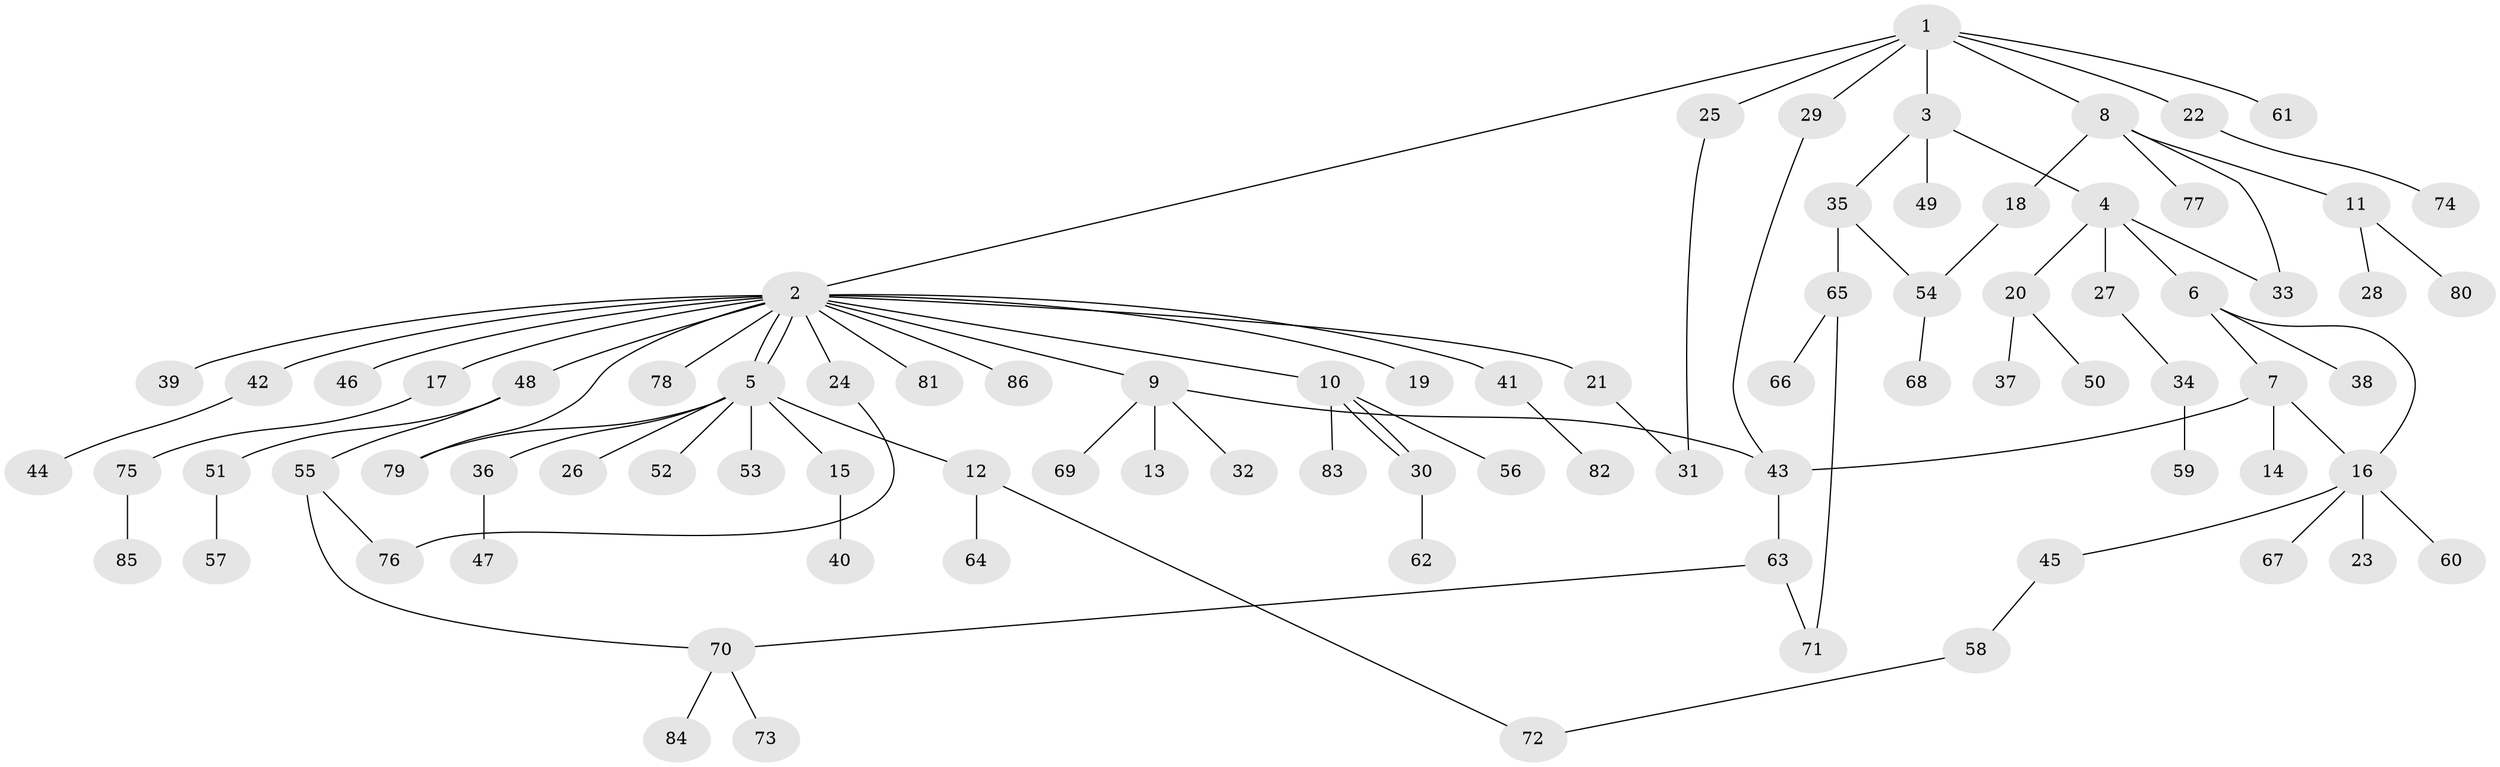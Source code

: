 // coarse degree distribution, {22: 0.023255813953488372, 4: 0.046511627906976744, 8: 0.023255813953488372, 5: 0.046511627906976744, 3: 0.11627906976744186, 1: 0.5813953488372093, 2: 0.16279069767441862}
// Generated by graph-tools (version 1.1) at 2025/18/03/04/25 18:18:02]
// undirected, 86 vertices, 98 edges
graph export_dot {
graph [start="1"]
  node [color=gray90,style=filled];
  1;
  2;
  3;
  4;
  5;
  6;
  7;
  8;
  9;
  10;
  11;
  12;
  13;
  14;
  15;
  16;
  17;
  18;
  19;
  20;
  21;
  22;
  23;
  24;
  25;
  26;
  27;
  28;
  29;
  30;
  31;
  32;
  33;
  34;
  35;
  36;
  37;
  38;
  39;
  40;
  41;
  42;
  43;
  44;
  45;
  46;
  47;
  48;
  49;
  50;
  51;
  52;
  53;
  54;
  55;
  56;
  57;
  58;
  59;
  60;
  61;
  62;
  63;
  64;
  65;
  66;
  67;
  68;
  69;
  70;
  71;
  72;
  73;
  74;
  75;
  76;
  77;
  78;
  79;
  80;
  81;
  82;
  83;
  84;
  85;
  86;
  1 -- 2;
  1 -- 3;
  1 -- 8;
  1 -- 22;
  1 -- 25;
  1 -- 29;
  1 -- 61;
  2 -- 5;
  2 -- 5;
  2 -- 9;
  2 -- 10;
  2 -- 17;
  2 -- 19;
  2 -- 21;
  2 -- 24;
  2 -- 39;
  2 -- 41;
  2 -- 42;
  2 -- 46;
  2 -- 48;
  2 -- 78;
  2 -- 79;
  2 -- 81;
  2 -- 86;
  3 -- 4;
  3 -- 35;
  3 -- 49;
  4 -- 6;
  4 -- 20;
  4 -- 27;
  4 -- 33;
  5 -- 12;
  5 -- 15;
  5 -- 26;
  5 -- 36;
  5 -- 52;
  5 -- 53;
  5 -- 79;
  6 -- 7;
  6 -- 16;
  6 -- 38;
  7 -- 14;
  7 -- 16;
  7 -- 43;
  8 -- 11;
  8 -- 18;
  8 -- 33;
  8 -- 77;
  9 -- 13;
  9 -- 32;
  9 -- 43;
  9 -- 69;
  10 -- 30;
  10 -- 30;
  10 -- 56;
  10 -- 83;
  11 -- 28;
  11 -- 80;
  12 -- 64;
  12 -- 72;
  15 -- 40;
  16 -- 23;
  16 -- 45;
  16 -- 60;
  16 -- 67;
  17 -- 75;
  18 -- 54;
  20 -- 37;
  20 -- 50;
  21 -- 31;
  22 -- 74;
  24 -- 76;
  25 -- 31;
  27 -- 34;
  29 -- 43;
  30 -- 62;
  34 -- 59;
  35 -- 54;
  35 -- 65;
  36 -- 47;
  41 -- 82;
  42 -- 44;
  43 -- 63;
  45 -- 58;
  48 -- 51;
  48 -- 55;
  51 -- 57;
  54 -- 68;
  55 -- 70;
  55 -- 76;
  58 -- 72;
  63 -- 70;
  63 -- 71;
  65 -- 66;
  65 -- 71;
  70 -- 73;
  70 -- 84;
  75 -- 85;
}
